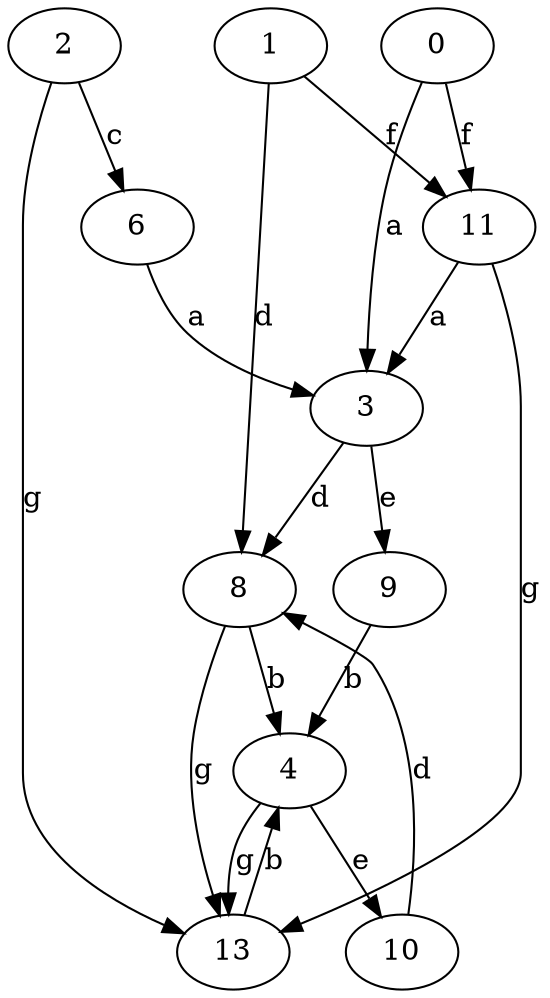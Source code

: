 strict digraph  {
1;
2;
3;
4;
6;
8;
0;
9;
10;
11;
13;
1 -> 8  [label=d];
1 -> 11  [label=f];
2 -> 6  [label=c];
2 -> 13  [label=g];
3 -> 8  [label=d];
3 -> 9  [label=e];
4 -> 10  [label=e];
4 -> 13  [label=g];
6 -> 3  [label=a];
8 -> 4  [label=b];
8 -> 13  [label=g];
0 -> 3  [label=a];
0 -> 11  [label=f];
9 -> 4  [label=b];
10 -> 8  [label=d];
11 -> 3  [label=a];
11 -> 13  [label=g];
13 -> 4  [label=b];
}
